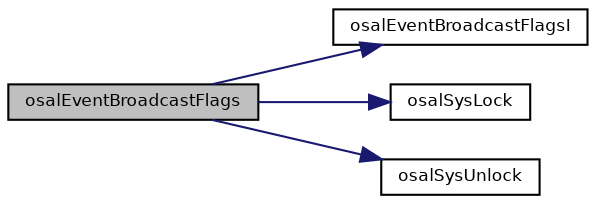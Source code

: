 digraph "osalEventBroadcastFlags"
{
  bgcolor="transparent";
  edge [fontname="Helvetica",fontsize="8",labelfontname="Helvetica",labelfontsize="8"];
  node [fontname="Helvetica",fontsize="8",shape=record];
  rankdir="LR";
  Node17 [label="osalEventBroadcastFlags",height=0.2,width=0.4,color="black", fillcolor="grey75", style="filled", fontcolor="black"];
  Node17 -> Node18 [color="midnightblue",fontsize="8",style="solid",fontname="Helvetica"];
  Node18 [label="osalEventBroadcastFlagsI",height=0.2,width=0.4,color="black",URL="$group___o_s_a_l.html#gaf8ec0981fbd7d926f77095f3dbbb13d7",tooltip="Add flags to an event source object. "];
  Node17 -> Node19 [color="midnightblue",fontsize="8",style="solid",fontname="Helvetica"];
  Node19 [label="osalSysLock",height=0.2,width=0.4,color="black",URL="$group___o_s_a_l.html#ga0cb5e528b0114b4ca61c2eb65a0515fa",tooltip="Enters a critical zone from thread context. "];
  Node17 -> Node20 [color="midnightblue",fontsize="8",style="solid",fontname="Helvetica"];
  Node20 [label="osalSysUnlock",height=0.2,width=0.4,color="black",URL="$group___o_s_a_l.html#ga17dbf4a1761019b8d94f43832c506543",tooltip="Leaves a critical zone from thread context. "];
}
